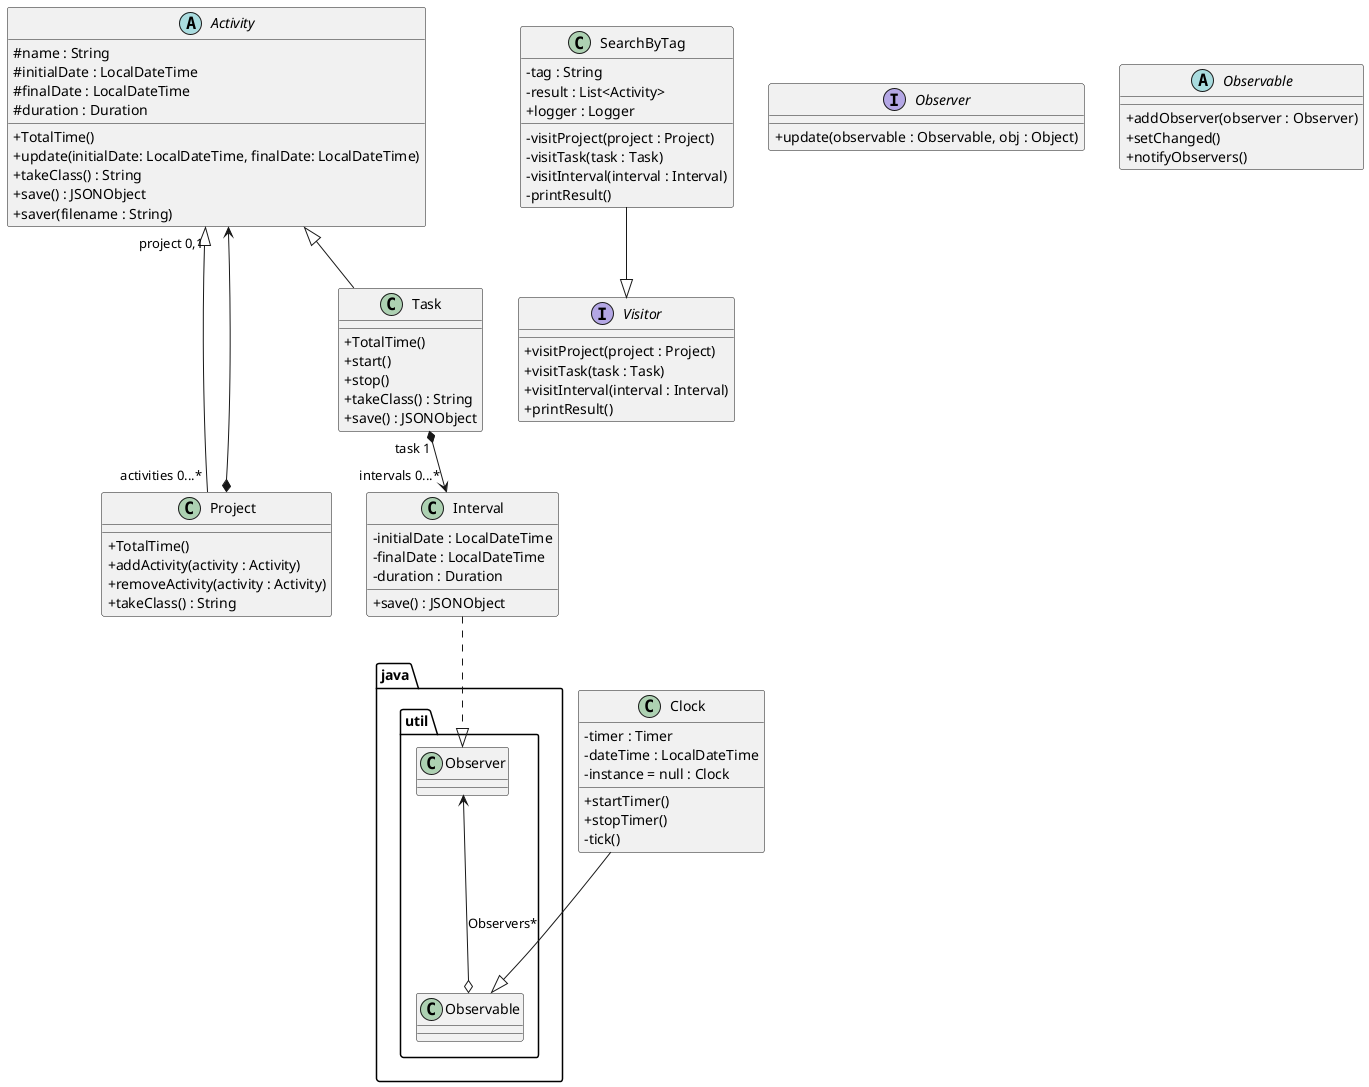 @startuml
'https://plantuml.com/class-diagram

skinparam classAttributeIconSize 0

Project"activities 0...*"-up-|>"project 0,1"Activity
Task -up-|>Activity
Project*--->Activity
Task"task 1"*-->"intervals 0...*"Interval
SearchByTag --|> Visitor

package java.util{
Observable o--up->Observer : Observers*
}
Clock---|>Observable
Interval..|>Observer

Interface Observer{
    +update(observable : Observable, obj : Object)
}
Abstract Observable{
    +addObserver(observer : Observer)
    +setChanged()
    +notifyObservers()

}

Interface Visitor{
    +visitProject(project : Project)
    +visitTask(task : Task)
    +visitInterval(interval : Interval)
    +printResult()

}

class Project {
    +TotalTime()
    +addActivity(activity : Activity)
    +removeActivity(activity : Activity)
    +takeClass() : String
}
class Task{
    +TotalTime()
    +start()
    +stop()
    +takeClass() : String
    +save() : JSONObject

}

abstract Activity{
    #name : String
    #initialDate : LocalDateTime
    #finalDate : LocalDateTime
    #duration : Duration

    +TotalTime()
    +update(initialDate: LocalDateTime, finalDate: LocalDateTime)
    +takeClass() : String
    +save() : JSONObject
    +saver(filename : String)


}
class Interval{
    -initialDate : LocalDateTime
    -finalDate : LocalDateTime
    -duration : Duration

    +save() : JSONObject

}
class Clock{
    -timer : Timer
    -dateTime : LocalDateTime
    -instance = null : Clock
    +startTimer()
    +stopTimer()
    -tick()
}

class SearchByTag{
    -tag : String
    -result : List<Activity>
    +logger : Logger

    -visitProject(project : Project)
    -visitTask(task : Task)
    -visitInterval(interval : Interval)
    -printResult()
}

@enduml